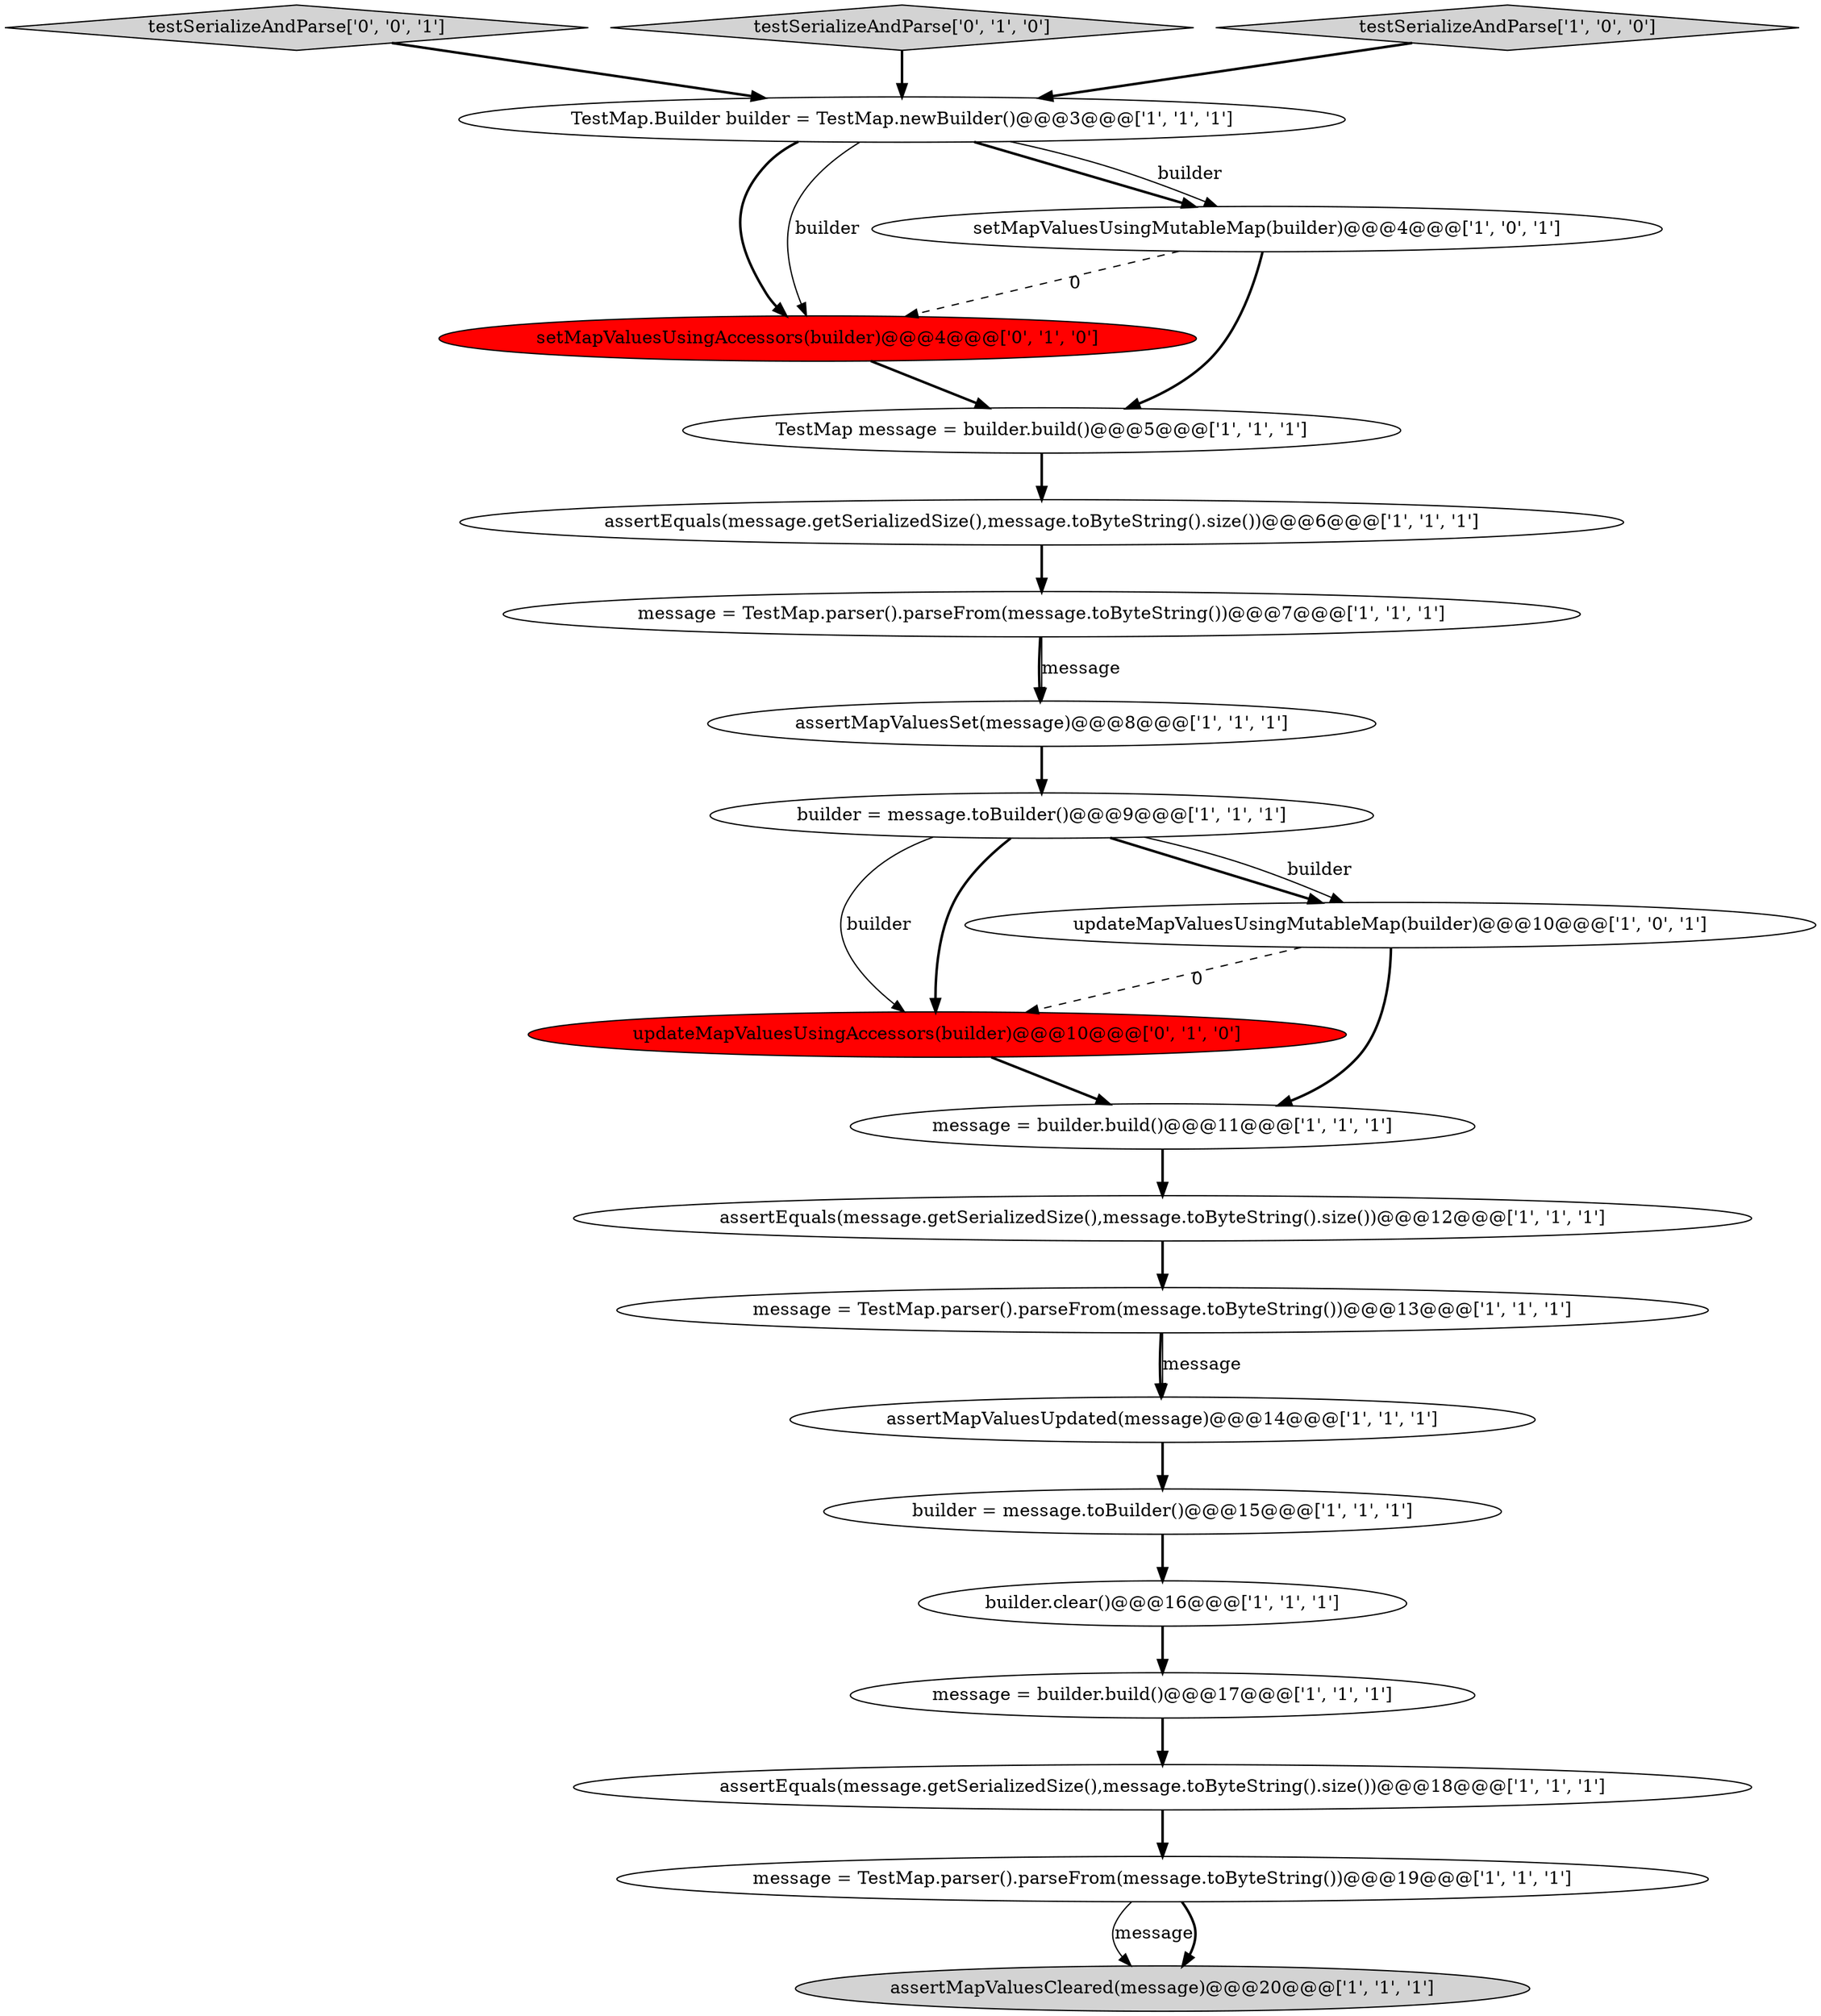 digraph {
15 [style = filled, label = "assertEquals(message.getSerializedSize(),message.toByteString().size())@@@18@@@['1', '1', '1']", fillcolor = white, shape = ellipse image = "AAA0AAABBB1BBB"];
0 [style = filled, label = "TestMap message = builder.build()@@@5@@@['1', '1', '1']", fillcolor = white, shape = ellipse image = "AAA0AAABBB1BBB"];
19 [style = filled, label = "setMapValuesUsingAccessors(builder)@@@4@@@['0', '1', '0']", fillcolor = red, shape = ellipse image = "AAA1AAABBB2BBB"];
4 [style = filled, label = "TestMap.Builder builder = TestMap.newBuilder()@@@3@@@['1', '1', '1']", fillcolor = white, shape = ellipse image = "AAA0AAABBB1BBB"];
16 [style = filled, label = "message = TestMap.parser().parseFrom(message.toByteString())@@@7@@@['1', '1', '1']", fillcolor = white, shape = ellipse image = "AAA0AAABBB1BBB"];
17 [style = filled, label = "assertMapValuesCleared(message)@@@20@@@['1', '1', '1']", fillcolor = lightgray, shape = ellipse image = "AAA0AAABBB1BBB"];
11 [style = filled, label = "message = TestMap.parser().parseFrom(message.toByteString())@@@19@@@['1', '1', '1']", fillcolor = white, shape = ellipse image = "AAA0AAABBB1BBB"];
14 [style = filled, label = "builder.clear()@@@16@@@['1', '1', '1']", fillcolor = white, shape = ellipse image = "AAA0AAABBB1BBB"];
8 [style = filled, label = "builder = message.toBuilder()@@@15@@@['1', '1', '1']", fillcolor = white, shape = ellipse image = "AAA0AAABBB1BBB"];
22 [style = filled, label = "testSerializeAndParse['0', '0', '1']", fillcolor = lightgray, shape = diamond image = "AAA0AAABBB3BBB"];
20 [style = filled, label = "updateMapValuesUsingAccessors(builder)@@@10@@@['0', '1', '0']", fillcolor = red, shape = ellipse image = "AAA1AAABBB2BBB"];
5 [style = filled, label = "updateMapValuesUsingMutableMap(builder)@@@10@@@['1', '0', '1']", fillcolor = white, shape = ellipse image = "AAA0AAABBB1BBB"];
21 [style = filled, label = "testSerializeAndParse['0', '1', '0']", fillcolor = lightgray, shape = diamond image = "AAA0AAABBB2BBB"];
9 [style = filled, label = "assertEquals(message.getSerializedSize(),message.toByteString().size())@@@12@@@['1', '1', '1']", fillcolor = white, shape = ellipse image = "AAA0AAABBB1BBB"];
6 [style = filled, label = "setMapValuesUsingMutableMap(builder)@@@4@@@['1', '0', '1']", fillcolor = white, shape = ellipse image = "AAA0AAABBB1BBB"];
10 [style = filled, label = "assertMapValuesSet(message)@@@8@@@['1', '1', '1']", fillcolor = white, shape = ellipse image = "AAA0AAABBB1BBB"];
18 [style = filled, label = "testSerializeAndParse['1', '0', '0']", fillcolor = lightgray, shape = diamond image = "AAA0AAABBB1BBB"];
2 [style = filled, label = "message = builder.build()@@@17@@@['1', '1', '1']", fillcolor = white, shape = ellipse image = "AAA0AAABBB1BBB"];
7 [style = filled, label = "message = TestMap.parser().parseFrom(message.toByteString())@@@13@@@['1', '1', '1']", fillcolor = white, shape = ellipse image = "AAA0AAABBB1BBB"];
12 [style = filled, label = "assertEquals(message.getSerializedSize(),message.toByteString().size())@@@6@@@['1', '1', '1']", fillcolor = white, shape = ellipse image = "AAA0AAABBB1BBB"];
3 [style = filled, label = "builder = message.toBuilder()@@@9@@@['1', '1', '1']", fillcolor = white, shape = ellipse image = "AAA0AAABBB1BBB"];
13 [style = filled, label = "message = builder.build()@@@11@@@['1', '1', '1']", fillcolor = white, shape = ellipse image = "AAA0AAABBB1BBB"];
1 [style = filled, label = "assertMapValuesUpdated(message)@@@14@@@['1', '1', '1']", fillcolor = white, shape = ellipse image = "AAA0AAABBB1BBB"];
7->1 [style = bold, label=""];
1->8 [style = bold, label=""];
20->13 [style = bold, label=""];
4->6 [style = bold, label=""];
16->10 [style = bold, label=""];
0->12 [style = bold, label=""];
4->19 [style = bold, label=""];
8->14 [style = bold, label=""];
10->3 [style = bold, label=""];
6->0 [style = bold, label=""];
12->16 [style = bold, label=""];
7->1 [style = solid, label="message"];
9->7 [style = bold, label=""];
19->0 [style = bold, label=""];
5->20 [style = dashed, label="0"];
22->4 [style = bold, label=""];
3->20 [style = solid, label="builder"];
3->5 [style = bold, label=""];
11->17 [style = solid, label="message"];
3->20 [style = bold, label=""];
15->11 [style = bold, label=""];
18->4 [style = bold, label=""];
5->13 [style = bold, label=""];
2->15 [style = bold, label=""];
6->19 [style = dashed, label="0"];
16->10 [style = solid, label="message"];
11->17 [style = bold, label=""];
4->19 [style = solid, label="builder"];
14->2 [style = bold, label=""];
13->9 [style = bold, label=""];
4->6 [style = solid, label="builder"];
3->5 [style = solid, label="builder"];
21->4 [style = bold, label=""];
}
